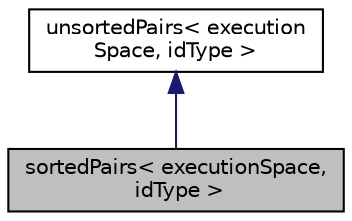 digraph "sortedPairs&lt; executionSpace, idType &gt;"
{
 // LATEX_PDF_SIZE
  edge [fontname="Helvetica",fontsize="10",labelfontname="Helvetica",labelfontsize="10"];
  node [fontname="Helvetica",fontsize="10",shape=record];
  Node1 [label="sortedPairs\< executionSpace,\l idType \>",height=0.2,width=0.4,color="black", fillcolor="grey75", style="filled", fontcolor="black",tooltip=" "];
  Node2 -> Node1 [dir="back",color="midnightblue",fontsize="10",style="solid",fontname="Helvetica"];
  Node2 [label="unsortedPairs\< execution\lSpace, idType \>",height=0.2,width=0.4,color="black", fillcolor="white", style="filled",URL="$classpFlow_1_1unsortedPairs.html",tooltip=" "];
}
